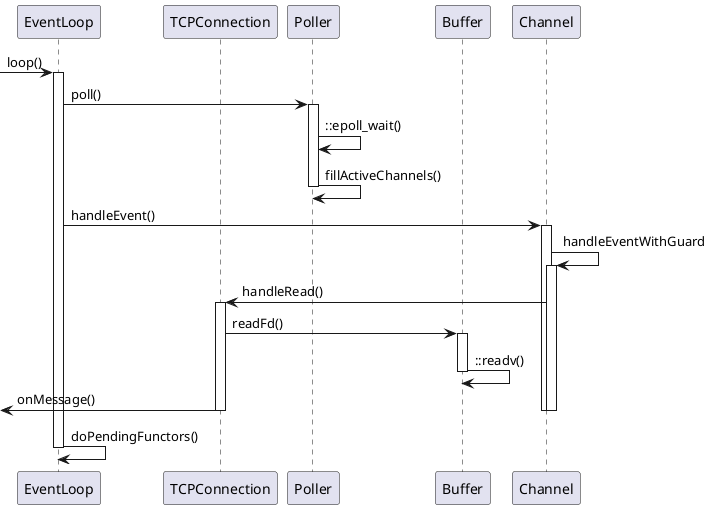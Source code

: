 @startuml


participant EventLoop
participant TCPConnection
participant Poller
participant Buffer
participant Channel

->EventLoop:loop()
    activate EventLoop
    EventLoop-> Poller: poll()
        activate Poller
        Poller->Poller: ::epoll_wait()
        Poller->Poller: fillActiveChannels()
        deactivate Poller
    EventLoop-> Channel: handleEvent()
        activate Channel
        Channel->Channel: handleEventWithGuard
            activate Channel
            Channel->TCPConnection: handleRead()
                activate TCPConnection
                TCPConnection->Buffer:readFd()
                    activate Buffer
                        Buffer->Buffer: ::readv()
                    deactivate Buffer
                <-TCPConnection: onMessage()
                deactivate TCPConnection
            deactivate Channel
        deactivate Channel
    EventLoop-> EventLoop: doPendingFunctors()
    deactivate EventLoop
@enduml
